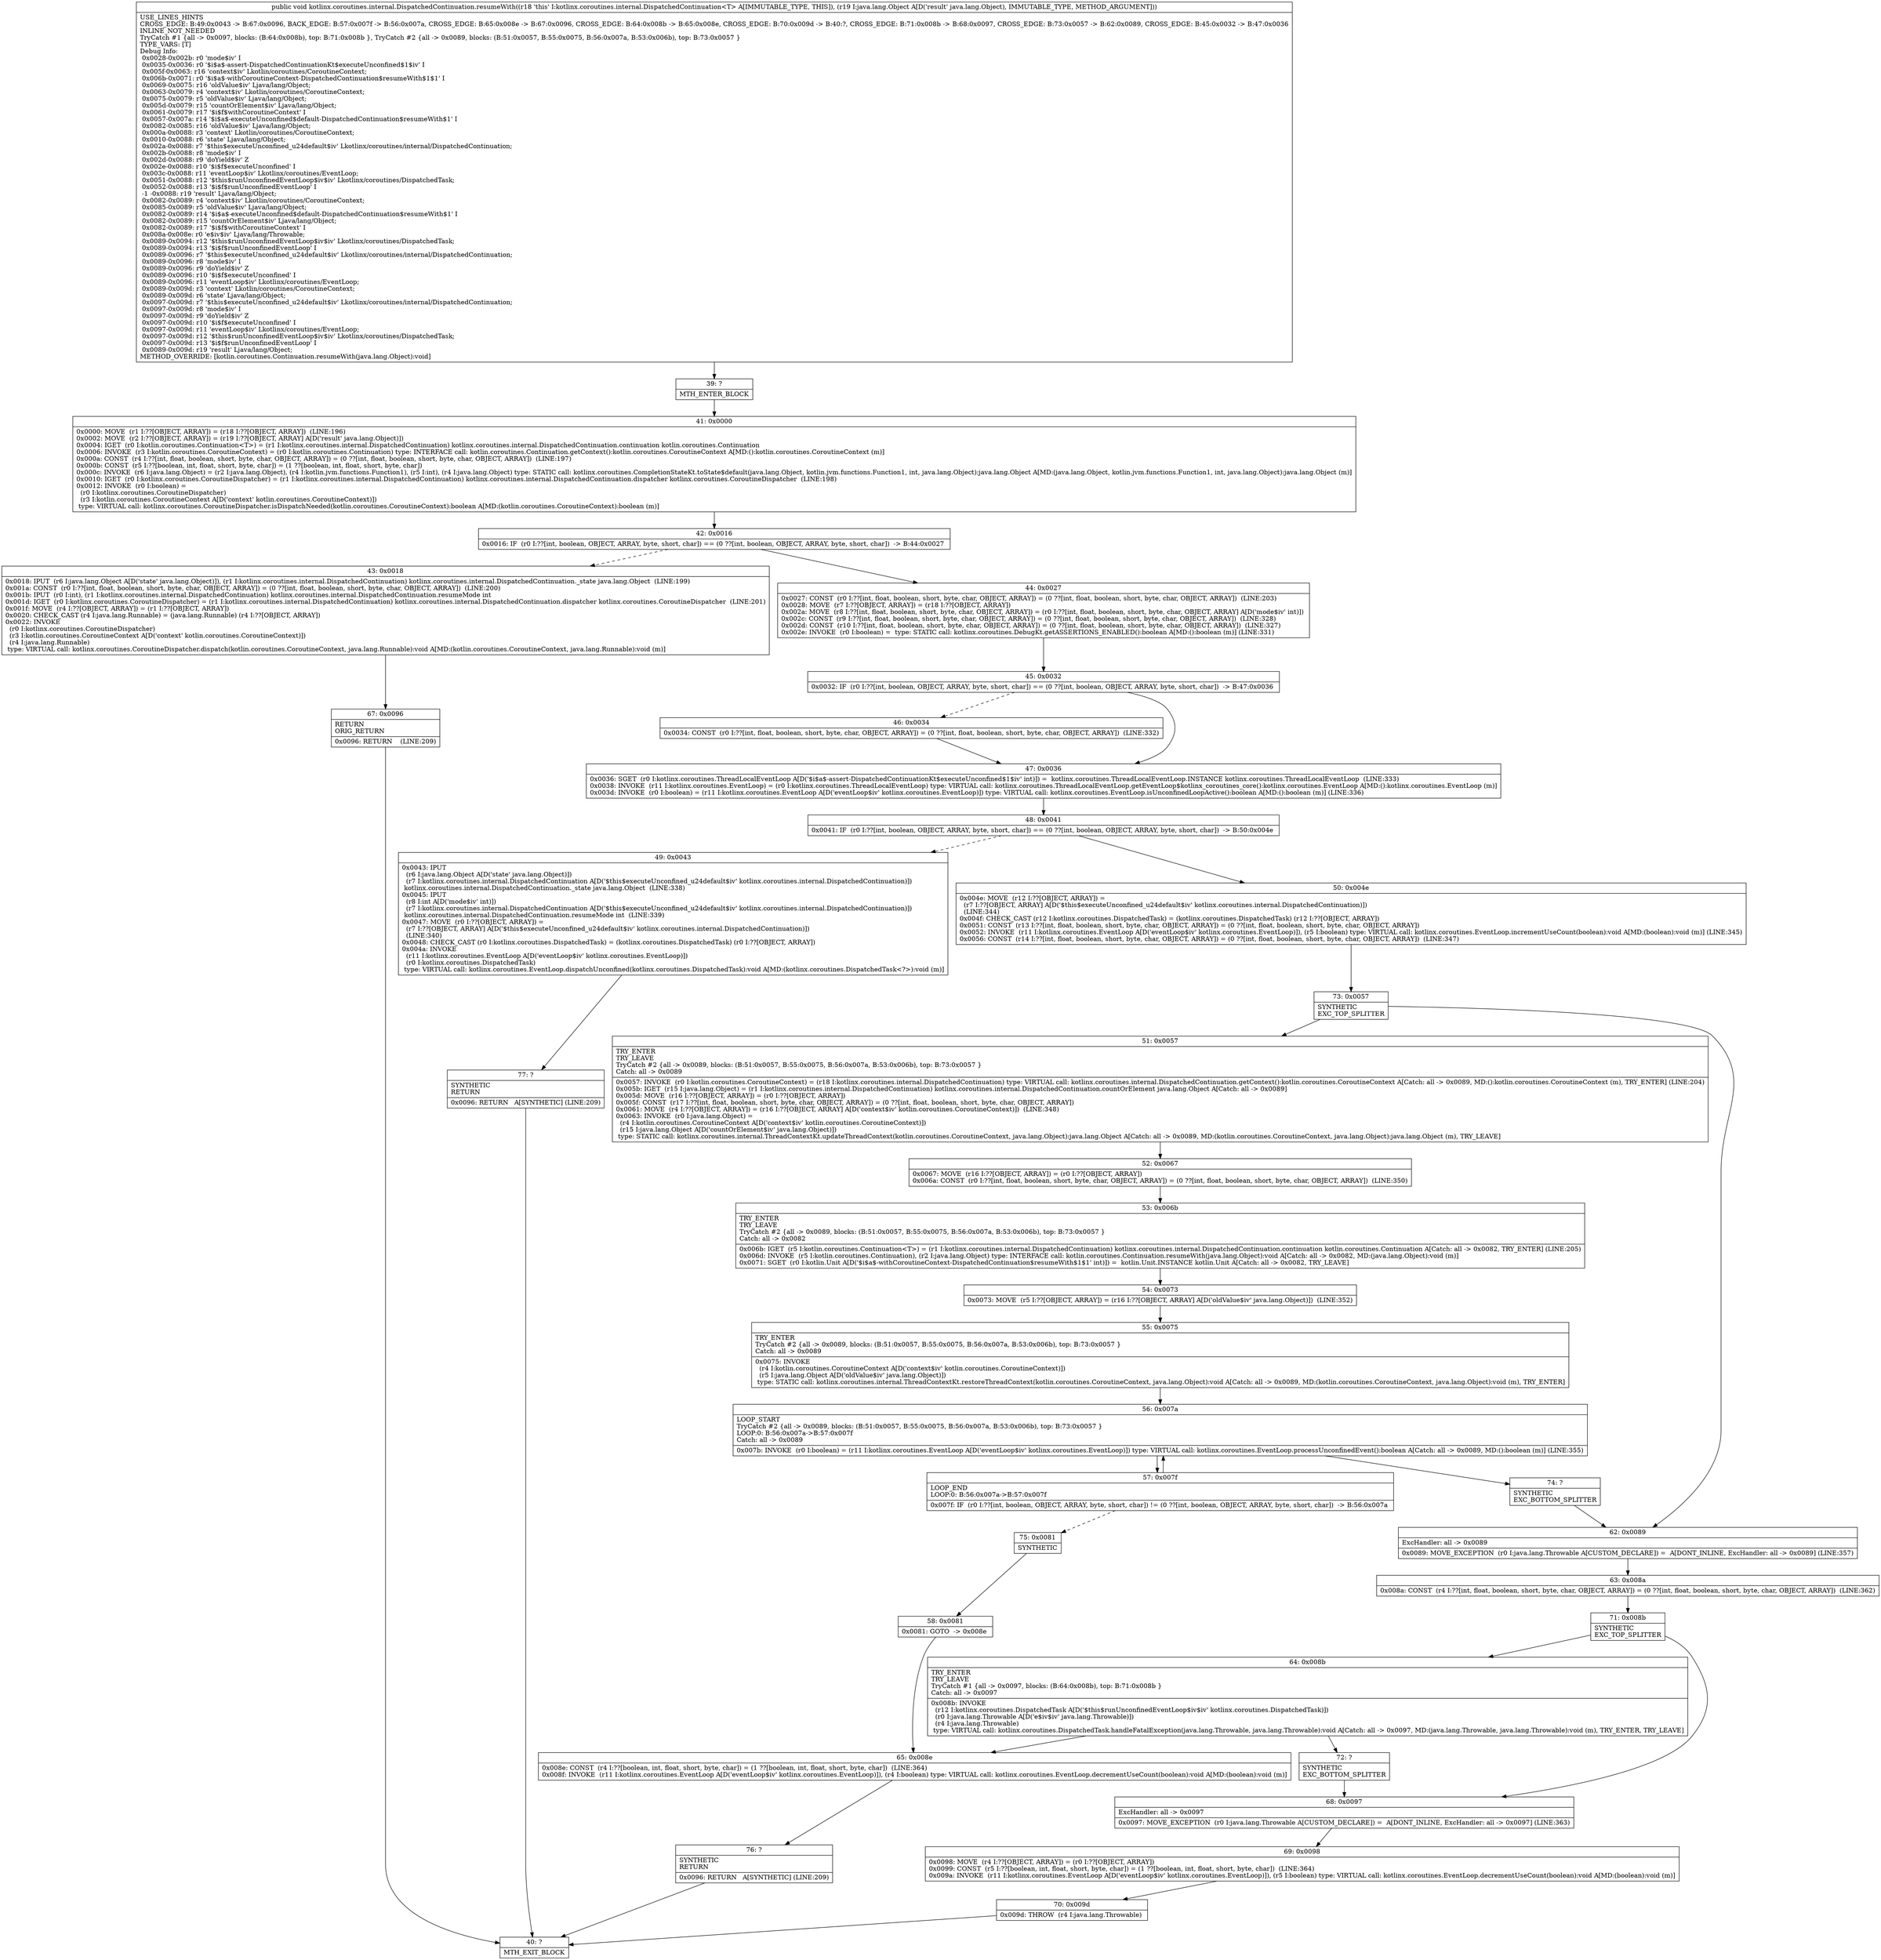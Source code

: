 digraph "CFG forkotlinx.coroutines.internal.DispatchedContinuation.resumeWith(Ljava\/lang\/Object;)V" {
Node_39 [shape=record,label="{39\:\ ?|MTH_ENTER_BLOCK\l}"];
Node_41 [shape=record,label="{41\:\ 0x0000|0x0000: MOVE  (r1 I:??[OBJECT, ARRAY]) = (r18 I:??[OBJECT, ARRAY])  (LINE:196)\l0x0002: MOVE  (r2 I:??[OBJECT, ARRAY]) = (r19 I:??[OBJECT, ARRAY] A[D('result' java.lang.Object)]) \l0x0004: IGET  (r0 I:kotlin.coroutines.Continuation\<T\>) = (r1 I:kotlinx.coroutines.internal.DispatchedContinuation) kotlinx.coroutines.internal.DispatchedContinuation.continuation kotlin.coroutines.Continuation \l0x0006: INVOKE  (r3 I:kotlin.coroutines.CoroutineContext) = (r0 I:kotlin.coroutines.Continuation) type: INTERFACE call: kotlin.coroutines.Continuation.getContext():kotlin.coroutines.CoroutineContext A[MD:():kotlin.coroutines.CoroutineContext (m)]\l0x000a: CONST  (r4 I:??[int, float, boolean, short, byte, char, OBJECT, ARRAY]) = (0 ??[int, float, boolean, short, byte, char, OBJECT, ARRAY])  (LINE:197)\l0x000b: CONST  (r5 I:??[boolean, int, float, short, byte, char]) = (1 ??[boolean, int, float, short, byte, char]) \l0x000c: INVOKE  (r6 I:java.lang.Object) = (r2 I:java.lang.Object), (r4 I:kotlin.jvm.functions.Function1), (r5 I:int), (r4 I:java.lang.Object) type: STATIC call: kotlinx.coroutines.CompletionStateKt.toState$default(java.lang.Object, kotlin.jvm.functions.Function1, int, java.lang.Object):java.lang.Object A[MD:(java.lang.Object, kotlin.jvm.functions.Function1, int, java.lang.Object):java.lang.Object (m)]\l0x0010: IGET  (r0 I:kotlinx.coroutines.CoroutineDispatcher) = (r1 I:kotlinx.coroutines.internal.DispatchedContinuation) kotlinx.coroutines.internal.DispatchedContinuation.dispatcher kotlinx.coroutines.CoroutineDispatcher  (LINE:198)\l0x0012: INVOKE  (r0 I:boolean) = \l  (r0 I:kotlinx.coroutines.CoroutineDispatcher)\l  (r3 I:kotlin.coroutines.CoroutineContext A[D('context' kotlin.coroutines.CoroutineContext)])\l type: VIRTUAL call: kotlinx.coroutines.CoroutineDispatcher.isDispatchNeeded(kotlin.coroutines.CoroutineContext):boolean A[MD:(kotlin.coroutines.CoroutineContext):boolean (m)]\l}"];
Node_42 [shape=record,label="{42\:\ 0x0016|0x0016: IF  (r0 I:??[int, boolean, OBJECT, ARRAY, byte, short, char]) == (0 ??[int, boolean, OBJECT, ARRAY, byte, short, char])  \-\> B:44:0x0027 \l}"];
Node_43 [shape=record,label="{43\:\ 0x0018|0x0018: IPUT  (r6 I:java.lang.Object A[D('state' java.lang.Object)]), (r1 I:kotlinx.coroutines.internal.DispatchedContinuation) kotlinx.coroutines.internal.DispatchedContinuation._state java.lang.Object  (LINE:199)\l0x001a: CONST  (r0 I:??[int, float, boolean, short, byte, char, OBJECT, ARRAY]) = (0 ??[int, float, boolean, short, byte, char, OBJECT, ARRAY])  (LINE:200)\l0x001b: IPUT  (r0 I:int), (r1 I:kotlinx.coroutines.internal.DispatchedContinuation) kotlinx.coroutines.internal.DispatchedContinuation.resumeMode int \l0x001d: IGET  (r0 I:kotlinx.coroutines.CoroutineDispatcher) = (r1 I:kotlinx.coroutines.internal.DispatchedContinuation) kotlinx.coroutines.internal.DispatchedContinuation.dispatcher kotlinx.coroutines.CoroutineDispatcher  (LINE:201)\l0x001f: MOVE  (r4 I:??[OBJECT, ARRAY]) = (r1 I:??[OBJECT, ARRAY]) \l0x0020: CHECK_CAST (r4 I:java.lang.Runnable) = (java.lang.Runnable) (r4 I:??[OBJECT, ARRAY]) \l0x0022: INVOKE  \l  (r0 I:kotlinx.coroutines.CoroutineDispatcher)\l  (r3 I:kotlin.coroutines.CoroutineContext A[D('context' kotlin.coroutines.CoroutineContext)])\l  (r4 I:java.lang.Runnable)\l type: VIRTUAL call: kotlinx.coroutines.CoroutineDispatcher.dispatch(kotlin.coroutines.CoroutineContext, java.lang.Runnable):void A[MD:(kotlin.coroutines.CoroutineContext, java.lang.Runnable):void (m)]\l}"];
Node_67 [shape=record,label="{67\:\ 0x0096|RETURN\lORIG_RETURN\l|0x0096: RETURN    (LINE:209)\l}"];
Node_40 [shape=record,label="{40\:\ ?|MTH_EXIT_BLOCK\l}"];
Node_44 [shape=record,label="{44\:\ 0x0027|0x0027: CONST  (r0 I:??[int, float, boolean, short, byte, char, OBJECT, ARRAY]) = (0 ??[int, float, boolean, short, byte, char, OBJECT, ARRAY])  (LINE:203)\l0x0028: MOVE  (r7 I:??[OBJECT, ARRAY]) = (r18 I:??[OBJECT, ARRAY]) \l0x002a: MOVE  (r8 I:??[int, float, boolean, short, byte, char, OBJECT, ARRAY]) = (r0 I:??[int, float, boolean, short, byte, char, OBJECT, ARRAY] A[D('mode$iv' int)]) \l0x002c: CONST  (r9 I:??[int, float, boolean, short, byte, char, OBJECT, ARRAY]) = (0 ??[int, float, boolean, short, byte, char, OBJECT, ARRAY])  (LINE:328)\l0x002d: CONST  (r10 I:??[int, float, boolean, short, byte, char, OBJECT, ARRAY]) = (0 ??[int, float, boolean, short, byte, char, OBJECT, ARRAY])  (LINE:327)\l0x002e: INVOKE  (r0 I:boolean) =  type: STATIC call: kotlinx.coroutines.DebugKt.getASSERTIONS_ENABLED():boolean A[MD:():boolean (m)] (LINE:331)\l}"];
Node_45 [shape=record,label="{45\:\ 0x0032|0x0032: IF  (r0 I:??[int, boolean, OBJECT, ARRAY, byte, short, char]) == (0 ??[int, boolean, OBJECT, ARRAY, byte, short, char])  \-\> B:47:0x0036 \l}"];
Node_46 [shape=record,label="{46\:\ 0x0034|0x0034: CONST  (r0 I:??[int, float, boolean, short, byte, char, OBJECT, ARRAY]) = (0 ??[int, float, boolean, short, byte, char, OBJECT, ARRAY])  (LINE:332)\l}"];
Node_47 [shape=record,label="{47\:\ 0x0036|0x0036: SGET  (r0 I:kotlinx.coroutines.ThreadLocalEventLoop A[D('$i$a$\-assert\-DispatchedContinuationKt$executeUnconfined$1$iv' int)]) =  kotlinx.coroutines.ThreadLocalEventLoop.INSTANCE kotlinx.coroutines.ThreadLocalEventLoop  (LINE:333)\l0x0038: INVOKE  (r11 I:kotlinx.coroutines.EventLoop) = (r0 I:kotlinx.coroutines.ThreadLocalEventLoop) type: VIRTUAL call: kotlinx.coroutines.ThreadLocalEventLoop.getEventLoop$kotlinx_coroutines_core():kotlinx.coroutines.EventLoop A[MD:():kotlinx.coroutines.EventLoop (m)]\l0x003d: INVOKE  (r0 I:boolean) = (r11 I:kotlinx.coroutines.EventLoop A[D('eventLoop$iv' kotlinx.coroutines.EventLoop)]) type: VIRTUAL call: kotlinx.coroutines.EventLoop.isUnconfinedLoopActive():boolean A[MD:():boolean (m)] (LINE:336)\l}"];
Node_48 [shape=record,label="{48\:\ 0x0041|0x0041: IF  (r0 I:??[int, boolean, OBJECT, ARRAY, byte, short, char]) == (0 ??[int, boolean, OBJECT, ARRAY, byte, short, char])  \-\> B:50:0x004e \l}"];
Node_49 [shape=record,label="{49\:\ 0x0043|0x0043: IPUT  \l  (r6 I:java.lang.Object A[D('state' java.lang.Object)])\l  (r7 I:kotlinx.coroutines.internal.DispatchedContinuation A[D('$this$executeUnconfined_u24default$iv' kotlinx.coroutines.internal.DispatchedContinuation)])\l kotlinx.coroutines.internal.DispatchedContinuation._state java.lang.Object  (LINE:338)\l0x0045: IPUT  \l  (r8 I:int A[D('mode$iv' int)])\l  (r7 I:kotlinx.coroutines.internal.DispatchedContinuation A[D('$this$executeUnconfined_u24default$iv' kotlinx.coroutines.internal.DispatchedContinuation)])\l kotlinx.coroutines.internal.DispatchedContinuation.resumeMode int  (LINE:339)\l0x0047: MOVE  (r0 I:??[OBJECT, ARRAY]) = \l  (r7 I:??[OBJECT, ARRAY] A[D('$this$executeUnconfined_u24default$iv' kotlinx.coroutines.internal.DispatchedContinuation)])\l  (LINE:340)\l0x0048: CHECK_CAST (r0 I:kotlinx.coroutines.DispatchedTask) = (kotlinx.coroutines.DispatchedTask) (r0 I:??[OBJECT, ARRAY]) \l0x004a: INVOKE  \l  (r11 I:kotlinx.coroutines.EventLoop A[D('eventLoop$iv' kotlinx.coroutines.EventLoop)])\l  (r0 I:kotlinx.coroutines.DispatchedTask)\l type: VIRTUAL call: kotlinx.coroutines.EventLoop.dispatchUnconfined(kotlinx.coroutines.DispatchedTask):void A[MD:(kotlinx.coroutines.DispatchedTask\<?\>):void (m)]\l}"];
Node_77 [shape=record,label="{77\:\ ?|SYNTHETIC\lRETURN\l|0x0096: RETURN   A[SYNTHETIC] (LINE:209)\l}"];
Node_50 [shape=record,label="{50\:\ 0x004e|0x004e: MOVE  (r12 I:??[OBJECT, ARRAY]) = \l  (r7 I:??[OBJECT, ARRAY] A[D('$this$executeUnconfined_u24default$iv' kotlinx.coroutines.internal.DispatchedContinuation)])\l  (LINE:344)\l0x004f: CHECK_CAST (r12 I:kotlinx.coroutines.DispatchedTask) = (kotlinx.coroutines.DispatchedTask) (r12 I:??[OBJECT, ARRAY]) \l0x0051: CONST  (r13 I:??[int, float, boolean, short, byte, char, OBJECT, ARRAY]) = (0 ??[int, float, boolean, short, byte, char, OBJECT, ARRAY]) \l0x0052: INVOKE  (r11 I:kotlinx.coroutines.EventLoop A[D('eventLoop$iv' kotlinx.coroutines.EventLoop)]), (r5 I:boolean) type: VIRTUAL call: kotlinx.coroutines.EventLoop.incrementUseCount(boolean):void A[MD:(boolean):void (m)] (LINE:345)\l0x0056: CONST  (r14 I:??[int, float, boolean, short, byte, char, OBJECT, ARRAY]) = (0 ??[int, float, boolean, short, byte, char, OBJECT, ARRAY])  (LINE:347)\l}"];
Node_73 [shape=record,label="{73\:\ 0x0057|SYNTHETIC\lEXC_TOP_SPLITTER\l}"];
Node_51 [shape=record,label="{51\:\ 0x0057|TRY_ENTER\lTRY_LEAVE\lTryCatch #2 \{all \-\> 0x0089, blocks: (B:51:0x0057, B:55:0x0075, B:56:0x007a, B:53:0x006b), top: B:73:0x0057 \}\lCatch: all \-\> 0x0089\l|0x0057: INVOKE  (r0 I:kotlin.coroutines.CoroutineContext) = (r18 I:kotlinx.coroutines.internal.DispatchedContinuation) type: VIRTUAL call: kotlinx.coroutines.internal.DispatchedContinuation.getContext():kotlin.coroutines.CoroutineContext A[Catch: all \-\> 0x0089, MD:():kotlin.coroutines.CoroutineContext (m), TRY_ENTER] (LINE:204)\l0x005b: IGET  (r15 I:java.lang.Object) = (r1 I:kotlinx.coroutines.internal.DispatchedContinuation) kotlinx.coroutines.internal.DispatchedContinuation.countOrElement java.lang.Object A[Catch: all \-\> 0x0089]\l0x005d: MOVE  (r16 I:??[OBJECT, ARRAY]) = (r0 I:??[OBJECT, ARRAY]) \l0x005f: CONST  (r17 I:??[int, float, boolean, short, byte, char, OBJECT, ARRAY]) = (0 ??[int, float, boolean, short, byte, char, OBJECT, ARRAY]) \l0x0061: MOVE  (r4 I:??[OBJECT, ARRAY]) = (r16 I:??[OBJECT, ARRAY] A[D('context$iv' kotlin.coroutines.CoroutineContext)])  (LINE:348)\l0x0063: INVOKE  (r0 I:java.lang.Object) = \l  (r4 I:kotlin.coroutines.CoroutineContext A[D('context$iv' kotlin.coroutines.CoroutineContext)])\l  (r15 I:java.lang.Object A[D('countOrElement$iv' java.lang.Object)])\l type: STATIC call: kotlinx.coroutines.internal.ThreadContextKt.updateThreadContext(kotlin.coroutines.CoroutineContext, java.lang.Object):java.lang.Object A[Catch: all \-\> 0x0089, MD:(kotlin.coroutines.CoroutineContext, java.lang.Object):java.lang.Object (m), TRY_LEAVE]\l}"];
Node_52 [shape=record,label="{52\:\ 0x0067|0x0067: MOVE  (r16 I:??[OBJECT, ARRAY]) = (r0 I:??[OBJECT, ARRAY]) \l0x006a: CONST  (r0 I:??[int, float, boolean, short, byte, char, OBJECT, ARRAY]) = (0 ??[int, float, boolean, short, byte, char, OBJECT, ARRAY])  (LINE:350)\l}"];
Node_53 [shape=record,label="{53\:\ 0x006b|TRY_ENTER\lTRY_LEAVE\lTryCatch #2 \{all \-\> 0x0089, blocks: (B:51:0x0057, B:55:0x0075, B:56:0x007a, B:53:0x006b), top: B:73:0x0057 \}\lCatch: all \-\> 0x0082\l|0x006b: IGET  (r5 I:kotlin.coroutines.Continuation\<T\>) = (r1 I:kotlinx.coroutines.internal.DispatchedContinuation) kotlinx.coroutines.internal.DispatchedContinuation.continuation kotlin.coroutines.Continuation A[Catch: all \-\> 0x0082, TRY_ENTER] (LINE:205)\l0x006d: INVOKE  (r5 I:kotlin.coroutines.Continuation), (r2 I:java.lang.Object) type: INTERFACE call: kotlin.coroutines.Continuation.resumeWith(java.lang.Object):void A[Catch: all \-\> 0x0082, MD:(java.lang.Object):void (m)]\l0x0071: SGET  (r0 I:kotlin.Unit A[D('$i$a$\-withCoroutineContext\-DispatchedContinuation$resumeWith$1$1' int)]) =  kotlin.Unit.INSTANCE kotlin.Unit A[Catch: all \-\> 0x0082, TRY_LEAVE]\l}"];
Node_54 [shape=record,label="{54\:\ 0x0073|0x0073: MOVE  (r5 I:??[OBJECT, ARRAY]) = (r16 I:??[OBJECT, ARRAY] A[D('oldValue$iv' java.lang.Object)])  (LINE:352)\l}"];
Node_55 [shape=record,label="{55\:\ 0x0075|TRY_ENTER\lTryCatch #2 \{all \-\> 0x0089, blocks: (B:51:0x0057, B:55:0x0075, B:56:0x007a, B:53:0x006b), top: B:73:0x0057 \}\lCatch: all \-\> 0x0089\l|0x0075: INVOKE  \l  (r4 I:kotlin.coroutines.CoroutineContext A[D('context$iv' kotlin.coroutines.CoroutineContext)])\l  (r5 I:java.lang.Object A[D('oldValue$iv' java.lang.Object)])\l type: STATIC call: kotlinx.coroutines.internal.ThreadContextKt.restoreThreadContext(kotlin.coroutines.CoroutineContext, java.lang.Object):void A[Catch: all \-\> 0x0089, MD:(kotlin.coroutines.CoroutineContext, java.lang.Object):void (m), TRY_ENTER]\l}"];
Node_56 [shape=record,label="{56\:\ 0x007a|LOOP_START\lTryCatch #2 \{all \-\> 0x0089, blocks: (B:51:0x0057, B:55:0x0075, B:56:0x007a, B:53:0x006b), top: B:73:0x0057 \}\lLOOP:0: B:56:0x007a\-\>B:57:0x007f\lCatch: all \-\> 0x0089\l|0x007b: INVOKE  (r0 I:boolean) = (r11 I:kotlinx.coroutines.EventLoop A[D('eventLoop$iv' kotlinx.coroutines.EventLoop)]) type: VIRTUAL call: kotlinx.coroutines.EventLoop.processUnconfinedEvent():boolean A[Catch: all \-\> 0x0089, MD:():boolean (m)] (LINE:355)\l}"];
Node_57 [shape=record,label="{57\:\ 0x007f|LOOP_END\lLOOP:0: B:56:0x007a\-\>B:57:0x007f\l|0x007f: IF  (r0 I:??[int, boolean, OBJECT, ARRAY, byte, short, char]) != (0 ??[int, boolean, OBJECT, ARRAY, byte, short, char])  \-\> B:56:0x007a \l}"];
Node_75 [shape=record,label="{75\:\ 0x0081|SYNTHETIC\l}"];
Node_58 [shape=record,label="{58\:\ 0x0081|0x0081: GOTO  \-\> 0x008e \l}"];
Node_65 [shape=record,label="{65\:\ 0x008e|0x008e: CONST  (r4 I:??[boolean, int, float, short, byte, char]) = (1 ??[boolean, int, float, short, byte, char])  (LINE:364)\l0x008f: INVOKE  (r11 I:kotlinx.coroutines.EventLoop A[D('eventLoop$iv' kotlinx.coroutines.EventLoop)]), (r4 I:boolean) type: VIRTUAL call: kotlinx.coroutines.EventLoop.decrementUseCount(boolean):void A[MD:(boolean):void (m)]\l}"];
Node_76 [shape=record,label="{76\:\ ?|SYNTHETIC\lRETURN\l|0x0096: RETURN   A[SYNTHETIC] (LINE:209)\l}"];
Node_74 [shape=record,label="{74\:\ ?|SYNTHETIC\lEXC_BOTTOM_SPLITTER\l}"];
Node_62 [shape=record,label="{62\:\ 0x0089|ExcHandler: all \-\> 0x0089\l|0x0089: MOVE_EXCEPTION  (r0 I:java.lang.Throwable A[CUSTOM_DECLARE]) =  A[DONT_INLINE, ExcHandler: all \-\> 0x0089] (LINE:357)\l}"];
Node_63 [shape=record,label="{63\:\ 0x008a|0x008a: CONST  (r4 I:??[int, float, boolean, short, byte, char, OBJECT, ARRAY]) = (0 ??[int, float, boolean, short, byte, char, OBJECT, ARRAY])  (LINE:362)\l}"];
Node_71 [shape=record,label="{71\:\ 0x008b|SYNTHETIC\lEXC_TOP_SPLITTER\l}"];
Node_64 [shape=record,label="{64\:\ 0x008b|TRY_ENTER\lTRY_LEAVE\lTryCatch #1 \{all \-\> 0x0097, blocks: (B:64:0x008b), top: B:71:0x008b \}\lCatch: all \-\> 0x0097\l|0x008b: INVOKE  \l  (r12 I:kotlinx.coroutines.DispatchedTask A[D('$this$runUnconfinedEventLoop$iv$iv' kotlinx.coroutines.DispatchedTask)])\l  (r0 I:java.lang.Throwable A[D('e$iv$iv' java.lang.Throwable)])\l  (r4 I:java.lang.Throwable)\l type: VIRTUAL call: kotlinx.coroutines.DispatchedTask.handleFatalException(java.lang.Throwable, java.lang.Throwable):void A[Catch: all \-\> 0x0097, MD:(java.lang.Throwable, java.lang.Throwable):void (m), TRY_ENTER, TRY_LEAVE]\l}"];
Node_72 [shape=record,label="{72\:\ ?|SYNTHETIC\lEXC_BOTTOM_SPLITTER\l}"];
Node_68 [shape=record,label="{68\:\ 0x0097|ExcHandler: all \-\> 0x0097\l|0x0097: MOVE_EXCEPTION  (r0 I:java.lang.Throwable A[CUSTOM_DECLARE]) =  A[DONT_INLINE, ExcHandler: all \-\> 0x0097] (LINE:363)\l}"];
Node_69 [shape=record,label="{69\:\ 0x0098|0x0098: MOVE  (r4 I:??[OBJECT, ARRAY]) = (r0 I:??[OBJECT, ARRAY]) \l0x0099: CONST  (r5 I:??[boolean, int, float, short, byte, char]) = (1 ??[boolean, int, float, short, byte, char])  (LINE:364)\l0x009a: INVOKE  (r11 I:kotlinx.coroutines.EventLoop A[D('eventLoop$iv' kotlinx.coroutines.EventLoop)]), (r5 I:boolean) type: VIRTUAL call: kotlinx.coroutines.EventLoop.decrementUseCount(boolean):void A[MD:(boolean):void (m)]\l}"];
Node_70 [shape=record,label="{70\:\ 0x009d|0x009d: THROW  (r4 I:java.lang.Throwable) \l}"];
MethodNode[shape=record,label="{public void kotlinx.coroutines.internal.DispatchedContinuation.resumeWith((r18 'this' I:kotlinx.coroutines.internal.DispatchedContinuation\<T\> A[IMMUTABLE_TYPE, THIS]), (r19 I:java.lang.Object A[D('result' java.lang.Object), IMMUTABLE_TYPE, METHOD_ARGUMENT]))  | USE_LINES_HINTS\lCROSS_EDGE: B:49:0x0043 \-\> B:67:0x0096, BACK_EDGE: B:57:0x007f \-\> B:56:0x007a, CROSS_EDGE: B:65:0x008e \-\> B:67:0x0096, CROSS_EDGE: B:64:0x008b \-\> B:65:0x008e, CROSS_EDGE: B:70:0x009d \-\> B:40:?, CROSS_EDGE: B:71:0x008b \-\> B:68:0x0097, CROSS_EDGE: B:73:0x0057 \-\> B:62:0x0089, CROSS_EDGE: B:45:0x0032 \-\> B:47:0x0036\lINLINE_NOT_NEEDED\lTryCatch #1 \{all \-\> 0x0097, blocks: (B:64:0x008b), top: B:71:0x008b \}, TryCatch #2 \{all \-\> 0x0089, blocks: (B:51:0x0057, B:55:0x0075, B:56:0x007a, B:53:0x006b), top: B:73:0x0057 \}\lTYPE_VARS: [T]\lDebug Info:\l  0x0028\-0x002b: r0 'mode$iv' I\l  0x0035\-0x0036: r0 '$i$a$\-assert\-DispatchedContinuationKt$executeUnconfined$1$iv' I\l  0x005f\-0x0063: r16 'context$iv' Lkotlin\/coroutines\/CoroutineContext;\l  0x006b\-0x0071: r0 '$i$a$\-withCoroutineContext\-DispatchedContinuation$resumeWith$1$1' I\l  0x0069\-0x0075: r16 'oldValue$iv' Ljava\/lang\/Object;\l  0x0063\-0x0079: r4 'context$iv' Lkotlin\/coroutines\/CoroutineContext;\l  0x0075\-0x0079: r5 'oldValue$iv' Ljava\/lang\/Object;\l  0x005d\-0x0079: r15 'countOrElement$iv' Ljava\/lang\/Object;\l  0x0061\-0x0079: r17 '$i$f$withCoroutineContext' I\l  0x0057\-0x007a: r14 '$i$a$\-executeUnconfined$default\-DispatchedContinuation$resumeWith$1' I\l  0x0082\-0x0085: r16 'oldValue$iv' Ljava\/lang\/Object;\l  0x000a\-0x0088: r3 'context' Lkotlin\/coroutines\/CoroutineContext;\l  0x0010\-0x0088: r6 'state' Ljava\/lang\/Object;\l  0x002a\-0x0088: r7 '$this$executeUnconfined_u24default$iv' Lkotlinx\/coroutines\/internal\/DispatchedContinuation;\l  0x002b\-0x0088: r8 'mode$iv' I\l  0x002d\-0x0088: r9 'doYield$iv' Z\l  0x002e\-0x0088: r10 '$i$f$executeUnconfined' I\l  0x003c\-0x0088: r11 'eventLoop$iv' Lkotlinx\/coroutines\/EventLoop;\l  0x0051\-0x0088: r12 '$this$runUnconfinedEventLoop$iv$iv' Lkotlinx\/coroutines\/DispatchedTask;\l  0x0052\-0x0088: r13 '$i$f$runUnconfinedEventLoop' I\l  \-1 \-0x0088: r19 'result' Ljava\/lang\/Object;\l  0x0082\-0x0089: r4 'context$iv' Lkotlin\/coroutines\/CoroutineContext;\l  0x0085\-0x0089: r5 'oldValue$iv' Ljava\/lang\/Object;\l  0x0082\-0x0089: r14 '$i$a$\-executeUnconfined$default\-DispatchedContinuation$resumeWith$1' I\l  0x0082\-0x0089: r15 'countOrElement$iv' Ljava\/lang\/Object;\l  0x0082\-0x0089: r17 '$i$f$withCoroutineContext' I\l  0x008a\-0x008e: r0 'e$iv$iv' Ljava\/lang\/Throwable;\l  0x0089\-0x0094: r12 '$this$runUnconfinedEventLoop$iv$iv' Lkotlinx\/coroutines\/DispatchedTask;\l  0x0089\-0x0094: r13 '$i$f$runUnconfinedEventLoop' I\l  0x0089\-0x0096: r7 '$this$executeUnconfined_u24default$iv' Lkotlinx\/coroutines\/internal\/DispatchedContinuation;\l  0x0089\-0x0096: r8 'mode$iv' I\l  0x0089\-0x0096: r9 'doYield$iv' Z\l  0x0089\-0x0096: r10 '$i$f$executeUnconfined' I\l  0x0089\-0x0096: r11 'eventLoop$iv' Lkotlinx\/coroutines\/EventLoop;\l  0x0089\-0x009d: r3 'context' Lkotlin\/coroutines\/CoroutineContext;\l  0x0089\-0x009d: r6 'state' Ljava\/lang\/Object;\l  0x0097\-0x009d: r7 '$this$executeUnconfined_u24default$iv' Lkotlinx\/coroutines\/internal\/DispatchedContinuation;\l  0x0097\-0x009d: r8 'mode$iv' I\l  0x0097\-0x009d: r9 'doYield$iv' Z\l  0x0097\-0x009d: r10 '$i$f$executeUnconfined' I\l  0x0097\-0x009d: r11 'eventLoop$iv' Lkotlinx\/coroutines\/EventLoop;\l  0x0097\-0x009d: r12 '$this$runUnconfinedEventLoop$iv$iv' Lkotlinx\/coroutines\/DispatchedTask;\l  0x0097\-0x009d: r13 '$i$f$runUnconfinedEventLoop' I\l  0x0089\-0x009d: r19 'result' Ljava\/lang\/Object;\lMETHOD_OVERRIDE: [kotlin.coroutines.Continuation.resumeWith(java.lang.Object):void]\l}"];
MethodNode -> Node_39;Node_39 -> Node_41;
Node_41 -> Node_42;
Node_42 -> Node_43[style=dashed];
Node_42 -> Node_44;
Node_43 -> Node_67;
Node_67 -> Node_40;
Node_44 -> Node_45;
Node_45 -> Node_46[style=dashed];
Node_45 -> Node_47;
Node_46 -> Node_47;
Node_47 -> Node_48;
Node_48 -> Node_49[style=dashed];
Node_48 -> Node_50;
Node_49 -> Node_77;
Node_77 -> Node_40;
Node_50 -> Node_73;
Node_73 -> Node_51;
Node_73 -> Node_62;
Node_51 -> Node_52;
Node_52 -> Node_53;
Node_53 -> Node_54;
Node_54 -> Node_55;
Node_55 -> Node_56;
Node_56 -> Node_57;
Node_56 -> Node_74;
Node_57 -> Node_56;
Node_57 -> Node_75[style=dashed];
Node_75 -> Node_58;
Node_58 -> Node_65;
Node_65 -> Node_76;
Node_76 -> Node_40;
Node_74 -> Node_62;
Node_62 -> Node_63;
Node_63 -> Node_71;
Node_71 -> Node_64;
Node_71 -> Node_68;
Node_64 -> Node_65;
Node_64 -> Node_72;
Node_72 -> Node_68;
Node_68 -> Node_69;
Node_69 -> Node_70;
Node_70 -> Node_40;
}

